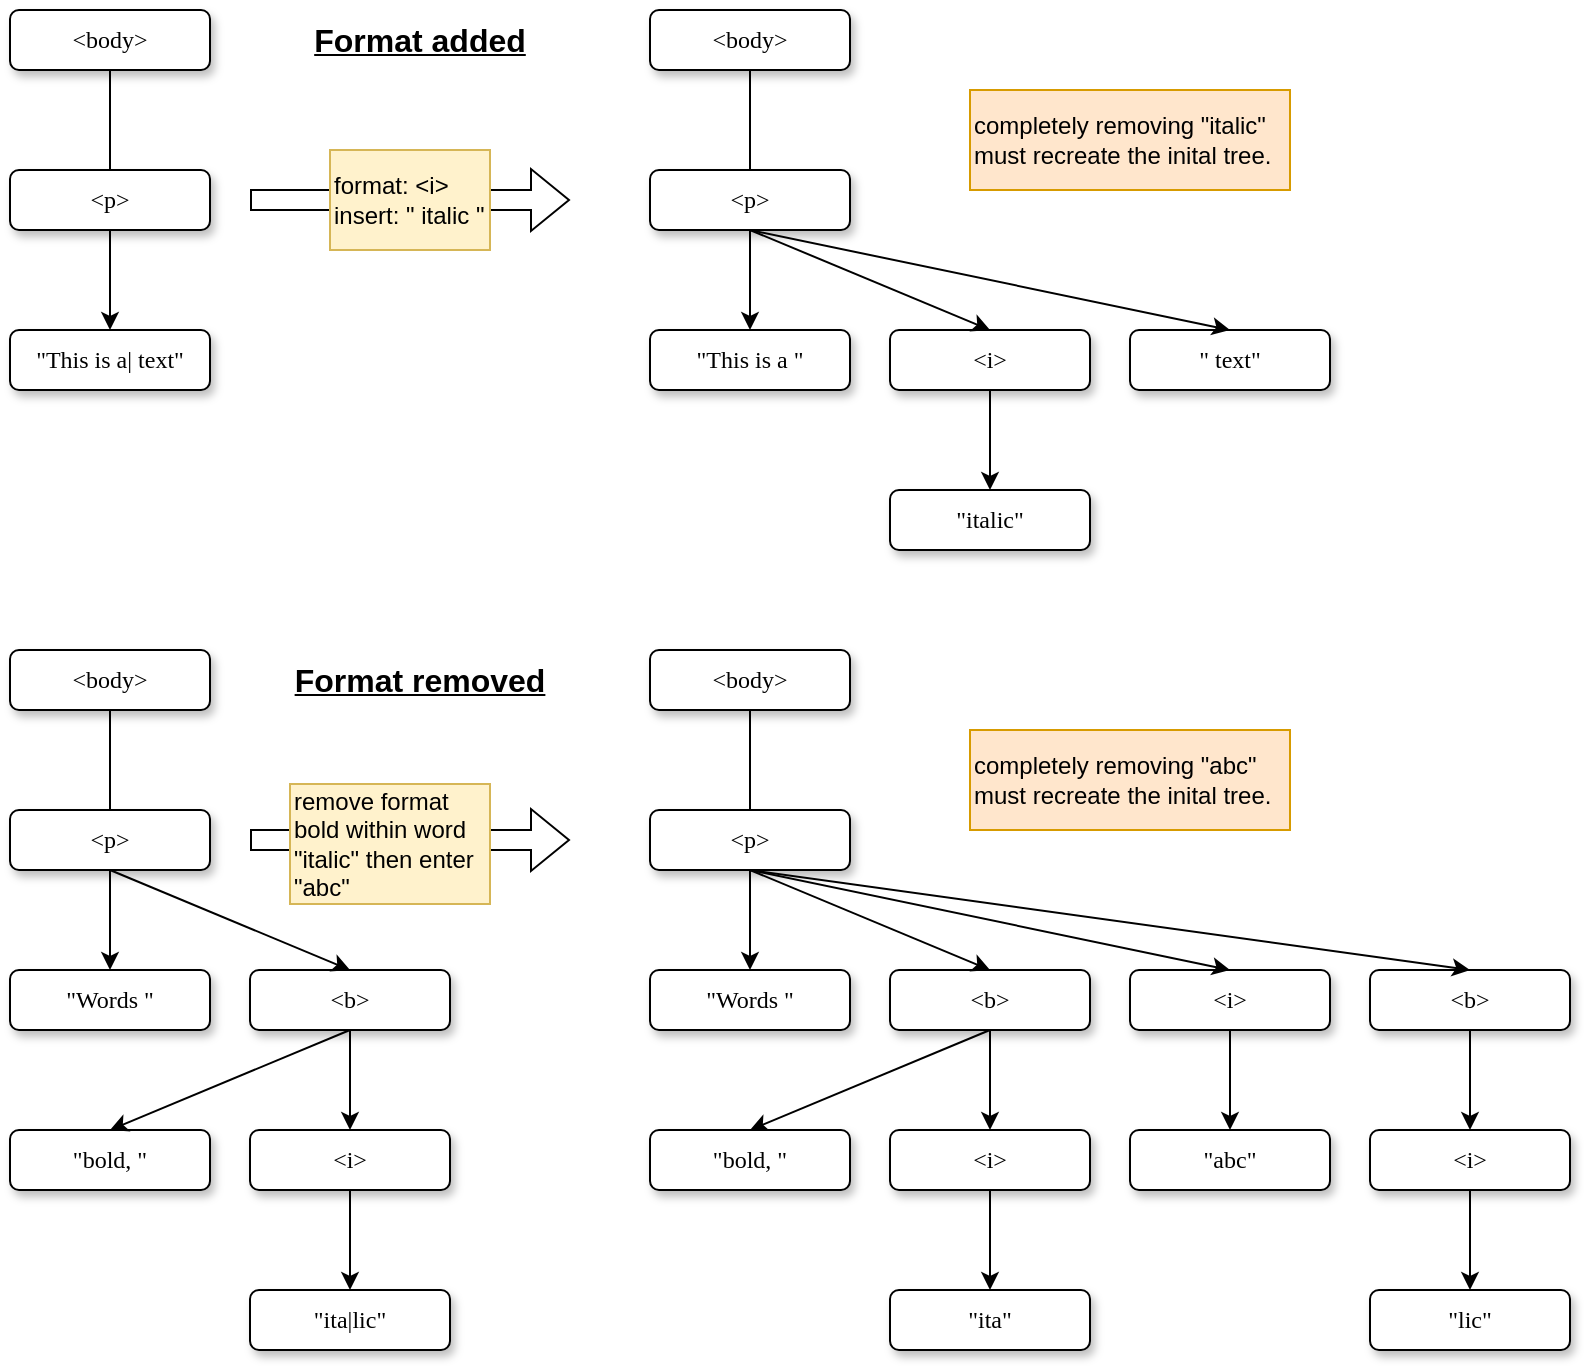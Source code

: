 <mxfile version="24.7.8">
  <diagram name="Page-1" id="10a91c8b-09ff-31b1-d368-03940ed4cc9e">
    <mxGraphModel dx="1104" dy="1002" grid="1" gridSize="10" guides="1" tooltips="1" connect="1" arrows="1" fold="1" page="1" pageScale="1" pageWidth="1169" pageHeight="827" background="none" math="0" shadow="0">
      <root>
        <mxCell id="0" />
        <mxCell id="1" parent="0" />
        <mxCell id="HkBt994r6ymxmkWGAjvu-9" value="" style="shape=flexArrow;endArrow=classic;html=1;rounded=0;" parent="1" edge="1">
          <mxGeometry width="50" height="50" relative="1" as="geometry">
            <mxPoint x="160" y="135" as="sourcePoint" />
            <mxPoint x="320" y="135" as="targetPoint" />
          </mxGeometry>
        </mxCell>
        <mxCell id="62893188c0fa7362-1" value="&amp;lt;body&amp;gt;" style="whiteSpace=wrap;html=1;rounded=1;shadow=1;labelBackgroundColor=none;strokeWidth=1;fontFamily=Verdana;fontSize=12;align=center;" parent="1" vertex="1">
          <mxGeometry x="40" y="40" width="100" height="30" as="geometry" />
        </mxCell>
        <mxCell id="HkBt994r6ymxmkWGAjvu-3" style="edgeStyle=orthogonalEdgeStyle;rounded=0;orthogonalLoop=1;jettySize=auto;html=1;exitX=0.5;exitY=1;exitDx=0;exitDy=0;" parent="1" source="62893188c0fa7362-2" target="HkBt994r6ymxmkWGAjvu-2" edge="1">
          <mxGeometry relative="1" as="geometry" />
        </mxCell>
        <mxCell id="62893188c0fa7362-2" value="&lt;span&gt;&amp;lt;p&amp;gt;&lt;/span&gt;" style="whiteSpace=wrap;html=1;rounded=1;shadow=1;labelBackgroundColor=none;strokeWidth=1;fontFamily=Verdana;fontSize=12;align=center;" parent="1" vertex="1">
          <mxGeometry x="40" y="120" width="100" height="30" as="geometry" />
        </mxCell>
        <mxCell id="62893188c0fa7362-5" value="" style="rounded=0;html=1;labelBackgroundColor=none;startArrow=none;startFill=0;startSize=5;endArrow=none;endFill=0;endSize=5;jettySize=auto;orthogonalLoop=1;strokeWidth=1;fontFamily=Verdana;fontSize=12" parent="1" source="62893188c0fa7362-1" target="62893188c0fa7362-2" edge="1">
          <mxGeometry x="-0.359" y="-11" relative="1" as="geometry">
            <mxPoint as="offset" />
          </mxGeometry>
        </mxCell>
        <mxCell id="HkBt994r6ymxmkWGAjvu-2" value="&lt;span&gt;&quot;This is a| text&quot;&lt;/span&gt;" style="whiteSpace=wrap;html=1;rounded=1;shadow=1;labelBackgroundColor=none;strokeWidth=1;fontFamily=Verdana;fontSize=12;align=center;" parent="1" vertex="1">
          <mxGeometry x="40" y="200" width="100" height="30" as="geometry" />
        </mxCell>
        <mxCell id="HkBt994r6ymxmkWGAjvu-7" value="&lt;div&gt;&lt;span style=&quot;background-color: initial;&quot;&gt;format: &amp;lt;i&amp;gt;&lt;/span&gt;&lt;br&gt;&lt;/div&gt;insert: &quot; italic &quot;" style="text;html=1;align=left;verticalAlign=middle;whiteSpace=wrap;rounded=1;fillColor=#fff2cc;strokeColor=#d6b656;glass=0;arcSize=0;" parent="1" vertex="1">
          <mxGeometry x="200" y="110" width="80" height="50" as="geometry" />
        </mxCell>
        <mxCell id="HkBt994r6ymxmkWGAjvu-10" value="&amp;lt;body&amp;gt;" style="whiteSpace=wrap;html=1;rounded=1;shadow=1;labelBackgroundColor=none;strokeWidth=1;fontFamily=Verdana;fontSize=12;align=center;" parent="1" vertex="1">
          <mxGeometry x="360" y="40" width="100" height="30" as="geometry" />
        </mxCell>
        <mxCell id="HkBt994r6ymxmkWGAjvu-11" style="edgeStyle=orthogonalEdgeStyle;rounded=0;orthogonalLoop=1;jettySize=auto;html=1;exitX=0.5;exitY=1;exitDx=0;exitDy=0;" parent="1" source="HkBt994r6ymxmkWGAjvu-12" target="HkBt994r6ymxmkWGAjvu-14" edge="1">
          <mxGeometry relative="1" as="geometry" />
        </mxCell>
        <mxCell id="HkBt994r6ymxmkWGAjvu-12" value="&lt;span&gt;&amp;lt;p&amp;gt;&lt;/span&gt;" style="whiteSpace=wrap;html=1;rounded=1;shadow=1;labelBackgroundColor=none;strokeWidth=1;fontFamily=Verdana;fontSize=12;align=center;" parent="1" vertex="1">
          <mxGeometry x="360" y="120" width="100" height="30" as="geometry" />
        </mxCell>
        <mxCell id="HkBt994r6ymxmkWGAjvu-13" value="" style="rounded=0;html=1;labelBackgroundColor=none;startArrow=none;startFill=0;startSize=5;endArrow=none;endFill=0;endSize=5;jettySize=auto;orthogonalLoop=1;strokeWidth=1;fontFamily=Verdana;fontSize=12" parent="1" source="HkBt994r6ymxmkWGAjvu-10" target="HkBt994r6ymxmkWGAjvu-12" edge="1">
          <mxGeometry x="-0.359" y="-11" relative="1" as="geometry">
            <mxPoint as="offset" />
          </mxGeometry>
        </mxCell>
        <mxCell id="HkBt994r6ymxmkWGAjvu-14" value="&lt;span&gt;&quot;This is a &quot;&lt;/span&gt;" style="whiteSpace=wrap;html=1;rounded=1;shadow=1;labelBackgroundColor=none;strokeWidth=1;fontFamily=Verdana;fontSize=12;align=center;" parent="1" vertex="1">
          <mxGeometry x="360" y="200" width="100" height="30" as="geometry" />
        </mxCell>
        <mxCell id="HkBt994r6ymxmkWGAjvu-15" value="&lt;span&gt;&amp;lt;i&amp;gt;&lt;/span&gt;" style="whiteSpace=wrap;html=1;rounded=1;shadow=1;labelBackgroundColor=none;strokeWidth=1;fontFamily=Verdana;fontSize=12;align=center;" parent="1" vertex="1">
          <mxGeometry x="480" y="200" width="100" height="30" as="geometry" />
        </mxCell>
        <mxCell id="HkBt994r6ymxmkWGAjvu-16" value="&lt;span&gt;&quot; text&quot;&lt;/span&gt;" style="whiteSpace=wrap;html=1;rounded=1;shadow=1;labelBackgroundColor=none;strokeWidth=1;fontFamily=Verdana;fontSize=12;align=center;" parent="1" vertex="1">
          <mxGeometry x="600" y="200" width="100" height="30" as="geometry" />
        </mxCell>
        <mxCell id="HkBt994r6ymxmkWGAjvu-17" style="rounded=0;orthogonalLoop=1;jettySize=auto;html=1;exitX=0.5;exitY=1;exitDx=0;exitDy=0;entryX=0.5;entryY=0;entryDx=0;entryDy=0;" parent="1" source="HkBt994r6ymxmkWGAjvu-12" target="HkBt994r6ymxmkWGAjvu-15" edge="1">
          <mxGeometry relative="1" as="geometry">
            <mxPoint x="420" y="160" as="sourcePoint" />
            <mxPoint x="420" y="210" as="targetPoint" />
          </mxGeometry>
        </mxCell>
        <mxCell id="HkBt994r6ymxmkWGAjvu-18" style="rounded=0;orthogonalLoop=1;jettySize=auto;html=1;entryX=0.5;entryY=0;entryDx=0;entryDy=0;" parent="1" target="HkBt994r6ymxmkWGAjvu-16" edge="1">
          <mxGeometry relative="1" as="geometry">
            <mxPoint x="410" y="150" as="sourcePoint" />
            <mxPoint x="580" y="210" as="targetPoint" />
          </mxGeometry>
        </mxCell>
        <mxCell id="HkBt994r6ymxmkWGAjvu-19" style="rounded=0;orthogonalLoop=1;jettySize=auto;html=1;exitX=0.5;exitY=1;exitDx=0;exitDy=0;entryX=0.5;entryY=0;entryDx=0;entryDy=0;" parent="1" source="HkBt994r6ymxmkWGAjvu-15" target="HkBt994r6ymxmkWGAjvu-20" edge="1">
          <mxGeometry relative="1" as="geometry">
            <mxPoint x="710" y="140" as="sourcePoint" />
            <mxPoint x="870" y="190" as="targetPoint" />
          </mxGeometry>
        </mxCell>
        <mxCell id="HkBt994r6ymxmkWGAjvu-20" value="&lt;span&gt;&quot;italic&quot;&lt;/span&gt;" style="whiteSpace=wrap;html=1;rounded=1;shadow=1;labelBackgroundColor=none;strokeWidth=1;fontFamily=Verdana;fontSize=12;align=center;" parent="1" vertex="1">
          <mxGeometry x="480" y="280" width="100" height="30" as="geometry" />
        </mxCell>
        <mxCell id="ScQEezikFHZ9Ki8xvtoX-1" value="" style="shape=flexArrow;endArrow=classic;html=1;rounded=0;" edge="1" parent="1">
          <mxGeometry width="50" height="50" relative="1" as="geometry">
            <mxPoint x="160" y="455" as="sourcePoint" />
            <mxPoint x="320" y="455" as="targetPoint" />
          </mxGeometry>
        </mxCell>
        <mxCell id="ScQEezikFHZ9Ki8xvtoX-2" value="&amp;lt;body&amp;gt;" style="whiteSpace=wrap;html=1;rounded=1;shadow=1;labelBackgroundColor=none;strokeWidth=1;fontFamily=Verdana;fontSize=12;align=center;" vertex="1" parent="1">
          <mxGeometry x="40" y="360" width="100" height="30" as="geometry" />
        </mxCell>
        <mxCell id="ScQEezikFHZ9Ki8xvtoX-3" style="edgeStyle=orthogonalEdgeStyle;rounded=0;orthogonalLoop=1;jettySize=auto;html=1;exitX=0.5;exitY=1;exitDx=0;exitDy=0;" edge="1" parent="1" source="ScQEezikFHZ9Ki8xvtoX-4" target="ScQEezikFHZ9Ki8xvtoX-6">
          <mxGeometry relative="1" as="geometry" />
        </mxCell>
        <mxCell id="ScQEezikFHZ9Ki8xvtoX-4" value="&lt;span&gt;&amp;lt;p&amp;gt;&lt;/span&gt;" style="whiteSpace=wrap;html=1;rounded=1;shadow=1;labelBackgroundColor=none;strokeWidth=1;fontFamily=Verdana;fontSize=12;align=center;" vertex="1" parent="1">
          <mxGeometry x="40" y="440" width="100" height="30" as="geometry" />
        </mxCell>
        <mxCell id="ScQEezikFHZ9Ki8xvtoX-5" value="" style="rounded=0;html=1;labelBackgroundColor=none;startArrow=none;startFill=0;startSize=5;endArrow=none;endFill=0;endSize=5;jettySize=auto;orthogonalLoop=1;strokeWidth=1;fontFamily=Verdana;fontSize=12" edge="1" parent="1" source="ScQEezikFHZ9Ki8xvtoX-2" target="ScQEezikFHZ9Ki8xvtoX-4">
          <mxGeometry x="-0.359" y="-11" relative="1" as="geometry">
            <mxPoint as="offset" />
          </mxGeometry>
        </mxCell>
        <mxCell id="ScQEezikFHZ9Ki8xvtoX-6" value="&lt;span&gt;&quot;Words &quot;&lt;/span&gt;" style="whiteSpace=wrap;html=1;rounded=1;shadow=1;labelBackgroundColor=none;strokeWidth=1;fontFamily=Verdana;fontSize=12;align=center;" vertex="1" parent="1">
          <mxGeometry x="40" y="520" width="100" height="30" as="geometry" />
        </mxCell>
        <mxCell id="ScQEezikFHZ9Ki8xvtoX-7" value="&lt;div&gt;&lt;span style=&quot;background-color: initial;&quot;&gt;remove format bold within word &quot;italic&quot; then enter &quot;abc&quot;&lt;/span&gt;&lt;/div&gt;" style="text;html=1;align=left;verticalAlign=middle;whiteSpace=wrap;rounded=1;fillColor=#fff2cc;strokeColor=#d6b656;glass=0;arcSize=0;" vertex="1" parent="1">
          <mxGeometry x="180" y="427" width="100" height="60" as="geometry" />
        </mxCell>
        <mxCell id="ScQEezikFHZ9Ki8xvtoX-8" value="&amp;lt;body&amp;gt;" style="whiteSpace=wrap;html=1;rounded=1;shadow=1;labelBackgroundColor=none;strokeWidth=1;fontFamily=Verdana;fontSize=12;align=center;" vertex="1" parent="1">
          <mxGeometry x="360" y="360" width="100" height="30" as="geometry" />
        </mxCell>
        <mxCell id="ScQEezikFHZ9Ki8xvtoX-9" style="edgeStyle=orthogonalEdgeStyle;rounded=0;orthogonalLoop=1;jettySize=auto;html=1;exitX=0.5;exitY=1;exitDx=0;exitDy=0;" edge="1" parent="1" source="ScQEezikFHZ9Ki8xvtoX-10" target="ScQEezikFHZ9Ki8xvtoX-12">
          <mxGeometry relative="1" as="geometry" />
        </mxCell>
        <mxCell id="ScQEezikFHZ9Ki8xvtoX-10" value="&lt;span&gt;&amp;lt;p&amp;gt;&lt;/span&gt;" style="whiteSpace=wrap;html=1;rounded=1;shadow=1;labelBackgroundColor=none;strokeWidth=1;fontFamily=Verdana;fontSize=12;align=center;" vertex="1" parent="1">
          <mxGeometry x="360" y="440" width="100" height="30" as="geometry" />
        </mxCell>
        <mxCell id="ScQEezikFHZ9Ki8xvtoX-11" value="" style="rounded=0;html=1;labelBackgroundColor=none;startArrow=none;startFill=0;startSize=5;endArrow=none;endFill=0;endSize=5;jettySize=auto;orthogonalLoop=1;strokeWidth=1;fontFamily=Verdana;fontSize=12" edge="1" parent="1" source="ScQEezikFHZ9Ki8xvtoX-8" target="ScQEezikFHZ9Ki8xvtoX-10">
          <mxGeometry x="-0.359" y="-11" relative="1" as="geometry">
            <mxPoint as="offset" />
          </mxGeometry>
        </mxCell>
        <mxCell id="ScQEezikFHZ9Ki8xvtoX-12" value="&lt;span&gt;&quot;Words &quot;&lt;/span&gt;" style="whiteSpace=wrap;html=1;rounded=1;shadow=1;labelBackgroundColor=none;strokeWidth=1;fontFamily=Verdana;fontSize=12;align=center;" vertex="1" parent="1">
          <mxGeometry x="360" y="520" width="100" height="30" as="geometry" />
        </mxCell>
        <mxCell id="ScQEezikFHZ9Ki8xvtoX-13" value="&lt;span&gt;&amp;lt;b&amp;gt;&lt;/span&gt;" style="whiteSpace=wrap;html=1;rounded=1;shadow=1;labelBackgroundColor=none;strokeWidth=1;fontFamily=Verdana;fontSize=12;align=center;" vertex="1" parent="1">
          <mxGeometry x="480" y="520" width="100" height="30" as="geometry" />
        </mxCell>
        <mxCell id="ScQEezikFHZ9Ki8xvtoX-14" value="&lt;span&gt;&amp;lt;i&amp;gt;&lt;/span&gt;" style="whiteSpace=wrap;html=1;rounded=1;shadow=1;labelBackgroundColor=none;strokeWidth=1;fontFamily=Verdana;fontSize=12;align=center;" vertex="1" parent="1">
          <mxGeometry x="600" y="520" width="100" height="30" as="geometry" />
        </mxCell>
        <mxCell id="ScQEezikFHZ9Ki8xvtoX-15" style="rounded=0;orthogonalLoop=1;jettySize=auto;html=1;exitX=0.5;exitY=1;exitDx=0;exitDy=0;entryX=0.5;entryY=0;entryDx=0;entryDy=0;" edge="1" parent="1" source="ScQEezikFHZ9Ki8xvtoX-10" target="ScQEezikFHZ9Ki8xvtoX-13">
          <mxGeometry relative="1" as="geometry">
            <mxPoint x="420" y="480" as="sourcePoint" />
            <mxPoint x="420" y="530" as="targetPoint" />
          </mxGeometry>
        </mxCell>
        <mxCell id="ScQEezikFHZ9Ki8xvtoX-16" style="rounded=0;orthogonalLoop=1;jettySize=auto;html=1;entryX=0.5;entryY=0;entryDx=0;entryDy=0;" edge="1" parent="1" target="ScQEezikFHZ9Ki8xvtoX-14">
          <mxGeometry relative="1" as="geometry">
            <mxPoint x="410" y="470" as="sourcePoint" />
            <mxPoint x="580" y="530" as="targetPoint" />
          </mxGeometry>
        </mxCell>
        <mxCell id="ScQEezikFHZ9Ki8xvtoX-17" style="rounded=0;orthogonalLoop=1;jettySize=auto;html=1;exitX=0.5;exitY=1;exitDx=0;exitDy=0;entryX=0.5;entryY=0;entryDx=0;entryDy=0;" edge="1" parent="1" source="ScQEezikFHZ9Ki8xvtoX-13" target="ScQEezikFHZ9Ki8xvtoX-18">
          <mxGeometry relative="1" as="geometry">
            <mxPoint x="710" y="460" as="sourcePoint" />
            <mxPoint x="870" y="510" as="targetPoint" />
          </mxGeometry>
        </mxCell>
        <mxCell id="ScQEezikFHZ9Ki8xvtoX-18" value="&lt;span&gt;&quot;bold, &quot;&lt;/span&gt;" style="whiteSpace=wrap;html=1;rounded=1;shadow=1;labelBackgroundColor=none;strokeWidth=1;fontFamily=Verdana;fontSize=12;align=center;" vertex="1" parent="1">
          <mxGeometry x="360" y="600" width="100" height="30" as="geometry" />
        </mxCell>
        <mxCell id="ScQEezikFHZ9Ki8xvtoX-21" value="&lt;font style=&quot;font-size: 16px;&quot;&gt;&lt;b&gt;&lt;u&gt;Format added&lt;/u&gt;&lt;/b&gt;&lt;/font&gt;" style="text;html=1;align=center;verticalAlign=middle;whiteSpace=wrap;rounded=0;" vertex="1" parent="1">
          <mxGeometry x="180" y="40" width="130" height="30" as="geometry" />
        </mxCell>
        <mxCell id="ScQEezikFHZ9Ki8xvtoX-22" value="&lt;font style=&quot;font-size: 16px;&quot;&gt;&lt;b&gt;&lt;u&gt;Format removed&lt;/u&gt;&lt;/b&gt;&lt;/font&gt;" style="text;html=1;align=center;verticalAlign=middle;whiteSpace=wrap;rounded=0;" vertex="1" parent="1">
          <mxGeometry x="180" y="360" width="130" height="30" as="geometry" />
        </mxCell>
        <mxCell id="ScQEezikFHZ9Ki8xvtoX-23" value="completely removing &quot;italic&quot; must recreate the inital tree.&lt;div&gt;&lt;/div&gt;" style="text;html=1;align=left;verticalAlign=middle;whiteSpace=wrap;rounded=1;fillColor=#ffe6cc;strokeColor=#d79b00;glass=0;arcSize=0;" vertex="1" parent="1">
          <mxGeometry x="520" y="80" width="160" height="50" as="geometry" />
        </mxCell>
        <mxCell id="ScQEezikFHZ9Ki8xvtoX-24" value="&lt;span&gt;&quot;bold, &quot;&lt;/span&gt;" style="whiteSpace=wrap;html=1;rounded=1;shadow=1;labelBackgroundColor=none;strokeWidth=1;fontFamily=Verdana;fontSize=12;align=center;" vertex="1" parent="1">
          <mxGeometry x="40" y="600" width="100" height="30" as="geometry" />
        </mxCell>
        <mxCell id="ScQEezikFHZ9Ki8xvtoX-25" value="&lt;span&gt;&amp;lt;b&amp;gt;&lt;/span&gt;" style="whiteSpace=wrap;html=1;rounded=1;shadow=1;labelBackgroundColor=none;strokeWidth=1;fontFamily=Verdana;fontSize=12;align=center;" vertex="1" parent="1">
          <mxGeometry x="160" y="520" width="100" height="30" as="geometry" />
        </mxCell>
        <mxCell id="ScQEezikFHZ9Ki8xvtoX-26" style="rounded=0;orthogonalLoop=1;jettySize=auto;html=1;exitX=0.5;exitY=1;exitDx=0;exitDy=0;entryX=0.5;entryY=0;entryDx=0;entryDy=0;" edge="1" parent="1" source="ScQEezikFHZ9Ki8xvtoX-4" target="ScQEezikFHZ9Ki8xvtoX-25">
          <mxGeometry relative="1" as="geometry">
            <mxPoint x="420" y="480" as="sourcePoint" />
            <mxPoint x="540" y="530" as="targetPoint" />
          </mxGeometry>
        </mxCell>
        <mxCell id="ScQEezikFHZ9Ki8xvtoX-27" style="rounded=0;orthogonalLoop=1;jettySize=auto;html=1;exitX=0.5;exitY=1;exitDx=0;exitDy=0;entryX=0.5;entryY=0;entryDx=0;entryDy=0;" edge="1" parent="1" source="ScQEezikFHZ9Ki8xvtoX-25" target="ScQEezikFHZ9Ki8xvtoX-24">
          <mxGeometry relative="1" as="geometry">
            <mxPoint x="100" y="480" as="sourcePoint" />
            <mxPoint x="220" y="530" as="targetPoint" />
          </mxGeometry>
        </mxCell>
        <mxCell id="ScQEezikFHZ9Ki8xvtoX-28" value="&lt;span&gt;&quot;ita|lic&quot;&lt;/span&gt;" style="whiteSpace=wrap;html=1;rounded=1;shadow=1;labelBackgroundColor=none;strokeWidth=1;fontFamily=Verdana;fontSize=12;align=center;" vertex="1" parent="1">
          <mxGeometry x="160" y="680" width="100" height="30" as="geometry" />
        </mxCell>
        <mxCell id="ScQEezikFHZ9Ki8xvtoX-29" value="&lt;span&gt;&amp;lt;i&amp;gt;&lt;/span&gt;" style="whiteSpace=wrap;html=1;rounded=1;shadow=1;labelBackgroundColor=none;strokeWidth=1;fontFamily=Verdana;fontSize=12;align=center;" vertex="1" parent="1">
          <mxGeometry x="160" y="600" width="100" height="30" as="geometry" />
        </mxCell>
        <mxCell id="ScQEezikFHZ9Ki8xvtoX-30" style="rounded=0;orthogonalLoop=1;jettySize=auto;html=1;exitX=0.5;exitY=1;exitDx=0;exitDy=0;entryX=0.5;entryY=0;entryDx=0;entryDy=0;" edge="1" parent="1" source="ScQEezikFHZ9Ki8xvtoX-29" target="ScQEezikFHZ9Ki8xvtoX-28">
          <mxGeometry relative="1" as="geometry">
            <mxPoint x="540" y="560" as="sourcePoint" />
            <mxPoint x="540" y="610" as="targetPoint" />
          </mxGeometry>
        </mxCell>
        <mxCell id="ScQEezikFHZ9Ki8xvtoX-31" style="rounded=0;orthogonalLoop=1;jettySize=auto;html=1;exitX=0.5;exitY=1;exitDx=0;exitDy=0;entryX=0.5;entryY=0;entryDx=0;entryDy=0;" edge="1" parent="1" source="ScQEezikFHZ9Ki8xvtoX-25" target="ScQEezikFHZ9Ki8xvtoX-29">
          <mxGeometry relative="1" as="geometry">
            <mxPoint x="220" y="640" as="sourcePoint" />
            <mxPoint x="220" y="690" as="targetPoint" />
          </mxGeometry>
        </mxCell>
        <mxCell id="ScQEezikFHZ9Ki8xvtoX-32" value="&lt;span&gt;&amp;lt;i&amp;gt;&lt;/span&gt;" style="whiteSpace=wrap;html=1;rounded=1;shadow=1;labelBackgroundColor=none;strokeWidth=1;fontFamily=Verdana;fontSize=12;align=center;" vertex="1" parent="1">
          <mxGeometry x="480" y="600" width="100" height="30" as="geometry" />
        </mxCell>
        <mxCell id="ScQEezikFHZ9Ki8xvtoX-33" value="&lt;span&gt;&quot;ita&quot;&lt;/span&gt;" style="whiteSpace=wrap;html=1;rounded=1;shadow=1;labelBackgroundColor=none;strokeWidth=1;fontFamily=Verdana;fontSize=12;align=center;" vertex="1" parent="1">
          <mxGeometry x="480" y="680" width="100" height="30" as="geometry" />
        </mxCell>
        <mxCell id="ScQEezikFHZ9Ki8xvtoX-34" style="rounded=0;orthogonalLoop=1;jettySize=auto;html=1;exitX=0.5;exitY=1;exitDx=0;exitDy=0;entryX=0.5;entryY=0;entryDx=0;entryDy=0;" edge="1" parent="1" source="ScQEezikFHZ9Ki8xvtoX-32" target="ScQEezikFHZ9Ki8xvtoX-33">
          <mxGeometry relative="1" as="geometry">
            <mxPoint x="540" y="560" as="sourcePoint" />
            <mxPoint x="420" y="610" as="targetPoint" />
          </mxGeometry>
        </mxCell>
        <mxCell id="ScQEezikFHZ9Ki8xvtoX-35" style="rounded=0;orthogonalLoop=1;jettySize=auto;html=1;exitX=0.5;exitY=1;exitDx=0;exitDy=0;entryX=0.5;entryY=0;entryDx=0;entryDy=0;" edge="1" parent="1" source="ScQEezikFHZ9Ki8xvtoX-13" target="ScQEezikFHZ9Ki8xvtoX-32">
          <mxGeometry relative="1" as="geometry">
            <mxPoint x="540" y="640" as="sourcePoint" />
            <mxPoint x="420" y="690" as="targetPoint" />
          </mxGeometry>
        </mxCell>
        <mxCell id="ScQEezikFHZ9Ki8xvtoX-36" value="&lt;span&gt;&quot;abc&quot;&lt;/span&gt;" style="whiteSpace=wrap;html=1;rounded=1;shadow=1;labelBackgroundColor=none;strokeWidth=1;fontFamily=Verdana;fontSize=12;align=center;" vertex="1" parent="1">
          <mxGeometry x="600" y="600" width="100" height="30" as="geometry" />
        </mxCell>
        <mxCell id="ScQEezikFHZ9Ki8xvtoX-37" style="rounded=0;orthogonalLoop=1;jettySize=auto;html=1;exitX=0.5;exitY=1;exitDx=0;exitDy=0;entryX=0.5;entryY=0;entryDx=0;entryDy=0;" edge="1" parent="1" source="ScQEezikFHZ9Ki8xvtoX-14" target="ScQEezikFHZ9Ki8xvtoX-36">
          <mxGeometry relative="1" as="geometry">
            <mxPoint x="540" y="560" as="sourcePoint" />
            <mxPoint x="540" y="610" as="targetPoint" />
          </mxGeometry>
        </mxCell>
        <mxCell id="ScQEezikFHZ9Ki8xvtoX-38" value="&lt;span&gt;&amp;lt;b&amp;gt;&lt;/span&gt;" style="whiteSpace=wrap;html=1;rounded=1;shadow=1;labelBackgroundColor=none;strokeWidth=1;fontFamily=Verdana;fontSize=12;align=center;" vertex="1" parent="1">
          <mxGeometry x="720" y="520" width="100" height="30" as="geometry" />
        </mxCell>
        <mxCell id="ScQEezikFHZ9Ki8xvtoX-39" value="&lt;span&gt;&amp;lt;i&amp;gt;&lt;/span&gt;" style="whiteSpace=wrap;html=1;rounded=1;shadow=1;labelBackgroundColor=none;strokeWidth=1;fontFamily=Verdana;fontSize=12;align=center;" vertex="1" parent="1">
          <mxGeometry x="720" y="600" width="100" height="30" as="geometry" />
        </mxCell>
        <mxCell id="ScQEezikFHZ9Ki8xvtoX-40" style="rounded=0;orthogonalLoop=1;jettySize=auto;html=1;entryX=0.5;entryY=0;entryDx=0;entryDy=0;exitX=0.5;exitY=1;exitDx=0;exitDy=0;" edge="1" parent="1" source="ScQEezikFHZ9Ki8xvtoX-10" target="ScQEezikFHZ9Ki8xvtoX-38">
          <mxGeometry relative="1" as="geometry">
            <mxPoint x="420" y="480" as="sourcePoint" />
            <mxPoint x="660" y="530" as="targetPoint" />
          </mxGeometry>
        </mxCell>
        <mxCell id="ScQEezikFHZ9Ki8xvtoX-41" value="&lt;span&gt;&quot;lic&quot;&lt;/span&gt;" style="whiteSpace=wrap;html=1;rounded=1;shadow=1;labelBackgroundColor=none;strokeWidth=1;fontFamily=Verdana;fontSize=12;align=center;" vertex="1" parent="1">
          <mxGeometry x="720" y="680" width="100" height="30" as="geometry" />
        </mxCell>
        <mxCell id="ScQEezikFHZ9Ki8xvtoX-42" style="rounded=0;orthogonalLoop=1;jettySize=auto;html=1;exitX=0.5;exitY=1;exitDx=0;exitDy=0;entryX=0.5;entryY=0;entryDx=0;entryDy=0;" edge="1" parent="1" source="ScQEezikFHZ9Ki8xvtoX-38" target="ScQEezikFHZ9Ki8xvtoX-39">
          <mxGeometry relative="1" as="geometry">
            <mxPoint x="660" y="560" as="sourcePoint" />
            <mxPoint x="660" y="610" as="targetPoint" />
          </mxGeometry>
        </mxCell>
        <mxCell id="ScQEezikFHZ9Ki8xvtoX-43" style="rounded=0;orthogonalLoop=1;jettySize=auto;html=1;exitX=0.5;exitY=1;exitDx=0;exitDy=0;entryX=0.5;entryY=0;entryDx=0;entryDy=0;" edge="1" parent="1" source="ScQEezikFHZ9Ki8xvtoX-39" target="ScQEezikFHZ9Ki8xvtoX-41">
          <mxGeometry relative="1" as="geometry">
            <mxPoint x="670" y="570" as="sourcePoint" />
            <mxPoint x="670" y="620" as="targetPoint" />
          </mxGeometry>
        </mxCell>
        <mxCell id="ScQEezikFHZ9Ki8xvtoX-44" value="completely removing &quot;abc&quot; must recreate the inital tree.&lt;div&gt;&lt;/div&gt;" style="text;html=1;align=left;verticalAlign=middle;whiteSpace=wrap;rounded=1;fillColor=#ffe6cc;strokeColor=#d79b00;glass=0;arcSize=0;" vertex="1" parent="1">
          <mxGeometry x="520" y="400" width="160" height="50" as="geometry" />
        </mxCell>
      </root>
    </mxGraphModel>
  </diagram>
</mxfile>
